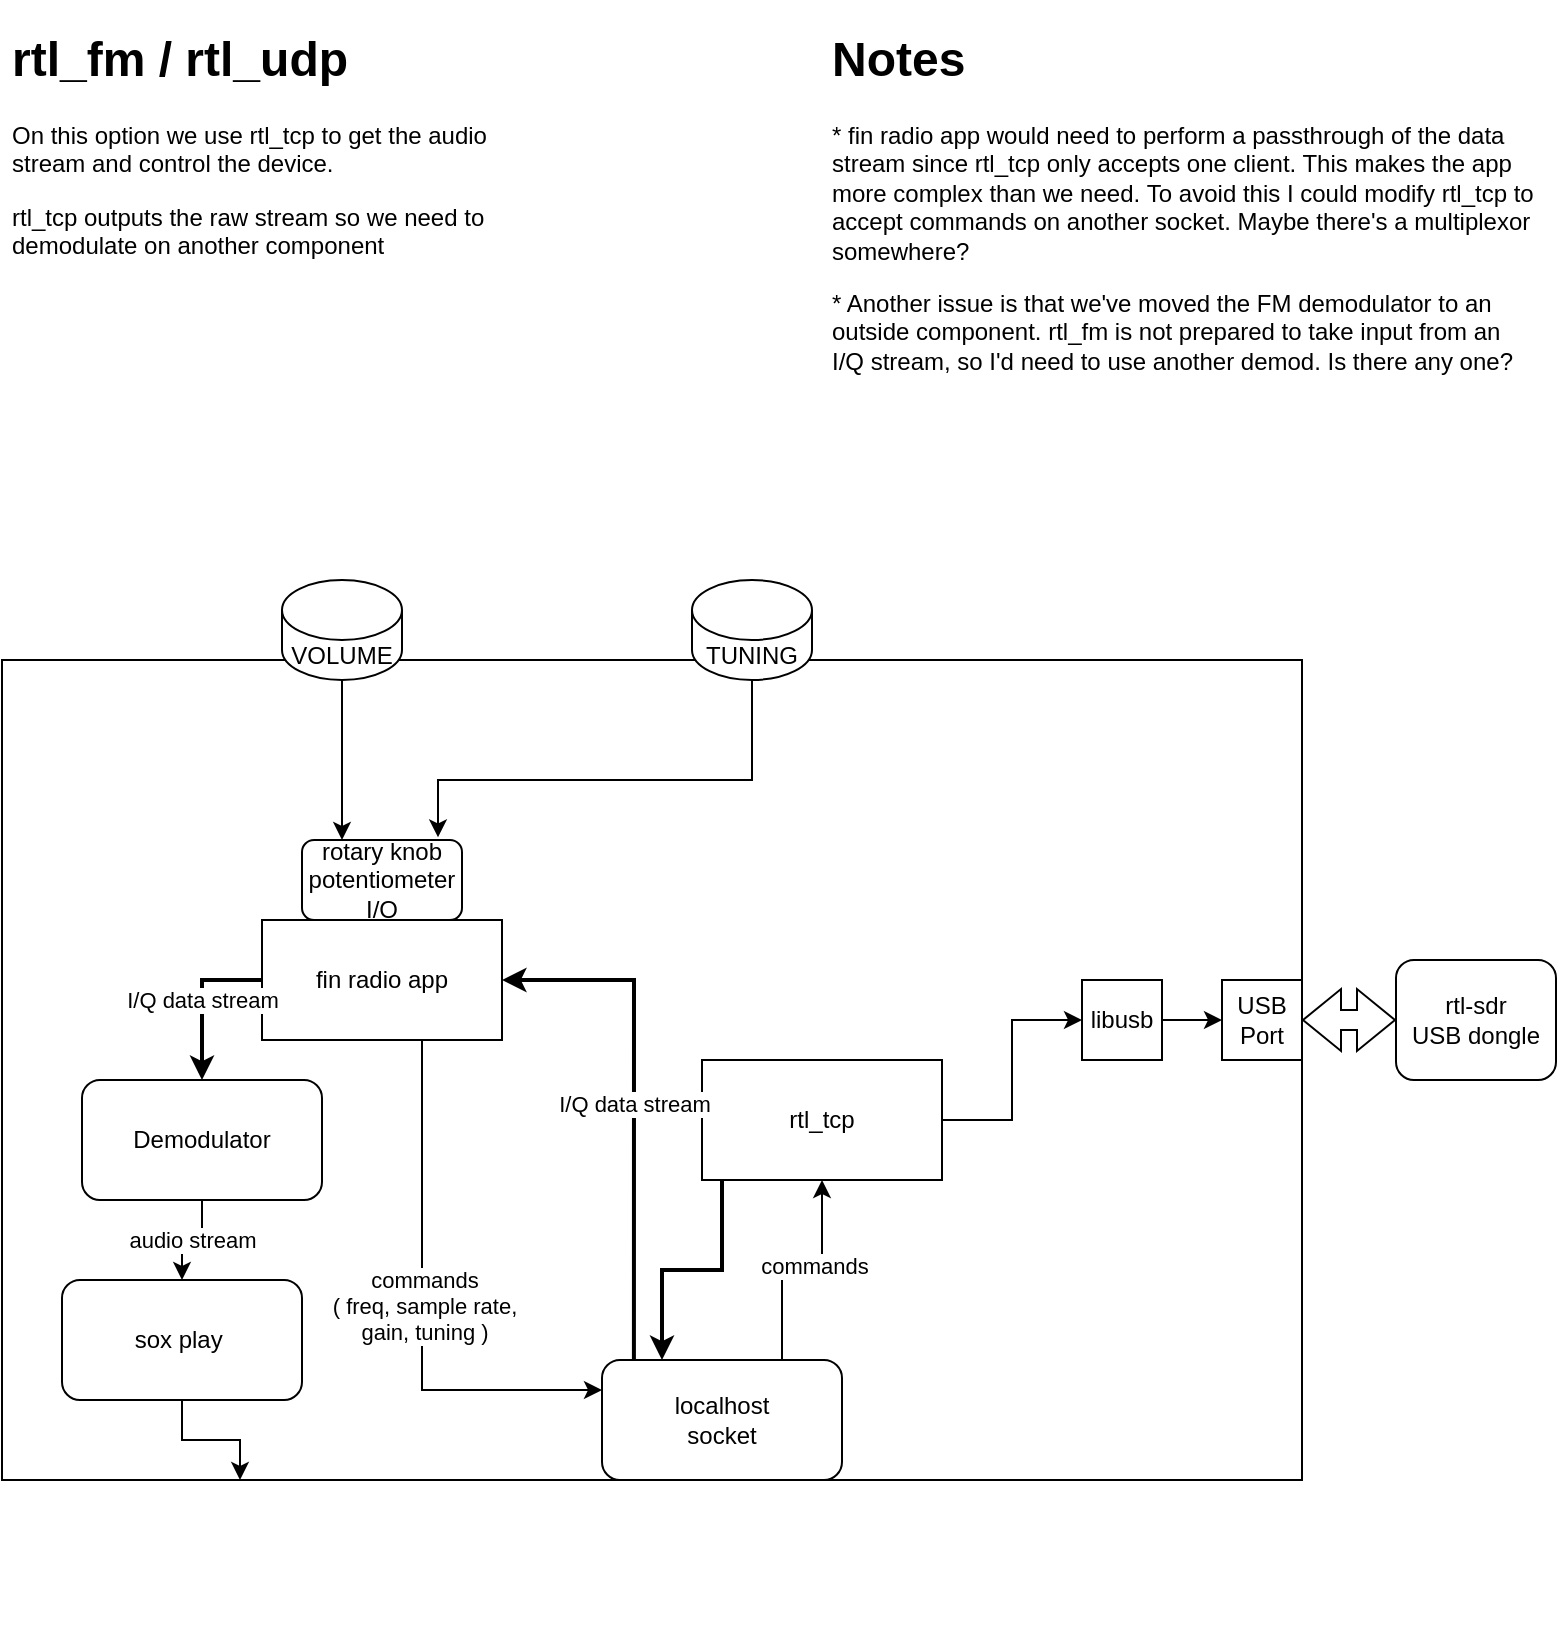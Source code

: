 <mxfile version="17.0.0" type="github"><diagram id="eBAYRbaCmWyt2Vs_kIRV" name="Page-1"><mxGraphModel dx="1186" dy="710" grid="1" gridSize="10" guides="1" tooltips="1" connect="1" arrows="1" fold="1" page="1" pageScale="1" pageWidth="827" pageHeight="1169" math="0" shadow="0"><root><mxCell id="0"/><mxCell id="1" parent="0"/><mxCell id="41WGvHkmBzIe6xqzSiXb-1" value="" style="rounded=0;whiteSpace=wrap;html=1;" parent="1" vertex="1"><mxGeometry x="50" y="350" width="650" height="410" as="geometry"/></mxCell><mxCell id="41WGvHkmBzIe6xqzSiXb-2" value="&lt;h1&gt;rtl_fm / rtl_udp&lt;/h1&gt;&lt;p&gt;On this option we use rtl_tcp to get the audio stream and control the device.&lt;/p&gt;&lt;p&gt;rtl_tcp outputs the raw stream so we need to demodulate on another component&lt;/p&gt;" style="text;html=1;strokeColor=none;fillColor=none;spacing=5;spacingTop=-20;whiteSpace=wrap;overflow=hidden;rounded=0;" parent="1" vertex="1"><mxGeometry x="50" y="30" width="260" height="120" as="geometry"/></mxCell><mxCell id="41WGvHkmBzIe6xqzSiXb-3" value="rtl-sdr&lt;br&gt;USB dongle" style="rounded=1;whiteSpace=wrap;html=1;" parent="1" vertex="1"><mxGeometry x="747" y="500" width="80" height="60" as="geometry"/></mxCell><mxCell id="41WGvHkmBzIe6xqzSiXb-4" value="" style="shape=flexArrow;endArrow=classic;startArrow=classic;html=1;rounded=0;entryX=0;entryY=0.5;entryDx=0;entryDy=0;" parent="1" target="41WGvHkmBzIe6xqzSiXb-3" edge="1"><mxGeometry width="100" height="100" relative="1" as="geometry"><mxPoint x="700" y="530" as="sourcePoint"/><mxPoint x="760" y="500" as="targetPoint"/></mxGeometry></mxCell><mxCell id="41WGvHkmBzIe6xqzSiXb-11" style="edgeStyle=orthogonalEdgeStyle;rounded=0;orthogonalLoop=1;jettySize=auto;html=1;" parent="1" source="41WGvHkmBzIe6xqzSiXb-5" target="41WGvHkmBzIe6xqzSiXb-8" edge="1"><mxGeometry relative="1" as="geometry"/></mxCell><mxCell id="41WGvHkmBzIe6xqzSiXb-19" style="edgeStyle=orthogonalEdgeStyle;rounded=0;orthogonalLoop=1;jettySize=auto;html=1;entryX=0.25;entryY=0;entryDx=0;entryDy=0;strokeWidth=2;" parent="1" source="41WGvHkmBzIe6xqzSiXb-5" target="41WGvHkmBzIe6xqzSiXb-12" edge="1"><mxGeometry relative="1" as="geometry"><Array as="points"><mxPoint x="410" y="655"/><mxPoint x="380" y="655"/></Array></mxGeometry></mxCell><mxCell id="41WGvHkmBzIe6xqzSiXb-5" value="rtl_tcp" style="rounded=0;whiteSpace=wrap;html=1;" parent="1" vertex="1"><mxGeometry x="400" y="550" width="120" height="60" as="geometry"/></mxCell><mxCell id="41WGvHkmBzIe6xqzSiXb-7" value="USB Port" style="whiteSpace=wrap;html=1;aspect=fixed;" parent="1" vertex="1"><mxGeometry x="660" y="510" width="40" height="40" as="geometry"/></mxCell><mxCell id="41WGvHkmBzIe6xqzSiXb-9" style="edgeStyle=orthogonalEdgeStyle;rounded=0;orthogonalLoop=1;jettySize=auto;html=1;exitX=1;exitY=0.5;exitDx=0;exitDy=0;entryX=0;entryY=0.5;entryDx=0;entryDy=0;" parent="1" source="41WGvHkmBzIe6xqzSiXb-8" target="41WGvHkmBzIe6xqzSiXb-7" edge="1"><mxGeometry relative="1" as="geometry"/></mxCell><mxCell id="41WGvHkmBzIe6xqzSiXb-8" value="libusb" style="whiteSpace=wrap;html=1;aspect=fixed;" parent="1" vertex="1"><mxGeometry x="590" y="510" width="40" height="40" as="geometry"/></mxCell><mxCell id="41WGvHkmBzIe6xqzSiXb-15" style="edgeStyle=orthogonalEdgeStyle;rounded=0;orthogonalLoop=1;jettySize=auto;html=1;" parent="1" source="41WGvHkmBzIe6xqzSiXb-12" target="41WGvHkmBzIe6xqzSiXb-5" edge="1"><mxGeometry relative="1" as="geometry"><Array as="points"><mxPoint x="440" y="655"/><mxPoint x="460" y="655"/></Array></mxGeometry></mxCell><mxCell id="41WGvHkmBzIe6xqzSiXb-17" value="commands" style="edgeLabel;html=1;align=center;verticalAlign=middle;resizable=0;points=[];" parent="41WGvHkmBzIe6xqzSiXb-15" vertex="1" connectable="0"><mxGeometry x="0.1" y="2" relative="1" as="geometry"><mxPoint as="offset"/></mxGeometry></mxCell><mxCell id="41WGvHkmBzIe6xqzSiXb-12" value="localhost&lt;br&gt;socket" style="rounded=1;whiteSpace=wrap;html=1;" parent="1" vertex="1"><mxGeometry x="350" y="700" width="120" height="60" as="geometry"/></mxCell><mxCell id="41WGvHkmBzIe6xqzSiXb-14" style="edgeStyle=orthogonalEdgeStyle;rounded=0;orthogonalLoop=1;jettySize=auto;html=1;entryX=0;entryY=0.25;entryDx=0;entryDy=0;" parent="1" source="41WGvHkmBzIe6xqzSiXb-13" target="41WGvHkmBzIe6xqzSiXb-12" edge="1"><mxGeometry relative="1" as="geometry"><Array as="points"><mxPoint x="260" y="715"/></Array></mxGeometry></mxCell><mxCell id="41WGvHkmBzIe6xqzSiXb-16" value="commands&lt;br&gt;( freq, sample rate,&lt;br&gt;gain, tuning )" style="edgeLabel;html=1;align=center;verticalAlign=middle;resizable=0;points=[];" parent="41WGvHkmBzIe6xqzSiXb-14" vertex="1" connectable="0"><mxGeometry x="0.004" y="1" relative="1" as="geometry"><mxPoint as="offset"/></mxGeometry></mxCell><mxCell id="41WGvHkmBzIe6xqzSiXb-13" value="fin radio app" style="rounded=0;whiteSpace=wrap;html=1;" parent="1" vertex="1"><mxGeometry x="180" y="480" width="120" height="60" as="geometry"/></mxCell><mxCell id="41WGvHkmBzIe6xqzSiXb-20" value="I/Q data stream" style="edgeStyle=orthogonalEdgeStyle;rounded=0;orthogonalLoop=1;jettySize=auto;html=1;strokeWidth=2;exitX=0.133;exitY=0;exitDx=0;exitDy=0;exitPerimeter=0;" parent="1" source="41WGvHkmBzIe6xqzSiXb-12" target="41WGvHkmBzIe6xqzSiXb-13" edge="1"><mxGeometry relative="1" as="geometry"><mxPoint x="420" y="620" as="sourcePoint"/><mxPoint x="390" y="710" as="targetPoint"/><Array as="points"><mxPoint x="366" y="510"/></Array></mxGeometry></mxCell><mxCell id="41WGvHkmBzIe6xqzSiXb-23" style="edgeStyle=orthogonalEdgeStyle;rounded=0;orthogonalLoop=1;jettySize=auto;html=1;strokeWidth=1;entryX=0.25;entryY=0;entryDx=0;entryDy=0;" parent="1" source="41WGvHkmBzIe6xqzSiXb-21" target="41WGvHkmBzIe6xqzSiXb-25" edge="1"><mxGeometry relative="1" as="geometry"><mxPoint x="210" y="430" as="targetPoint"/></mxGeometry></mxCell><mxCell id="41WGvHkmBzIe6xqzSiXb-21" value="VOLUME" style="shape=cylinder3;whiteSpace=wrap;html=1;boundedLbl=1;backgroundOutline=1;size=15;" parent="1" vertex="1"><mxGeometry x="190" y="310" width="60" height="50" as="geometry"/></mxCell><mxCell id="41WGvHkmBzIe6xqzSiXb-24" style="edgeStyle=orthogonalEdgeStyle;rounded=0;orthogonalLoop=1;jettySize=auto;html=1;strokeWidth=1;entryX=0.85;entryY=-0.033;entryDx=0;entryDy=0;entryPerimeter=0;" parent="1" source="41WGvHkmBzIe6xqzSiXb-22" target="41WGvHkmBzIe6xqzSiXb-25" edge="1"><mxGeometry relative="1" as="geometry"><mxPoint x="270" y="420" as="targetPoint"/><Array as="points"><mxPoint x="425" y="410"/><mxPoint x="268" y="410"/></Array></mxGeometry></mxCell><mxCell id="41WGvHkmBzIe6xqzSiXb-22" value="TUNING" style="shape=cylinder3;whiteSpace=wrap;html=1;boundedLbl=1;backgroundOutline=1;size=15;" parent="1" vertex="1"><mxGeometry x="395" y="310" width="60" height="50" as="geometry"/></mxCell><mxCell id="41WGvHkmBzIe6xqzSiXb-25" value="rotary knob&lt;br&gt;potentiometer I/O" style="rounded=1;whiteSpace=wrap;html=1;" parent="1" vertex="1"><mxGeometry x="200" y="440" width="80" height="40" as="geometry"/></mxCell><mxCell id="41WGvHkmBzIe6xqzSiXb-26" value="" style="shape=image;html=1;verticalAlign=top;verticalLabelPosition=bottom;labelBackgroundColor=#ffffff;imageAspect=0;aspect=fixed;image=https://cdn4.iconfinder.com/data/icons/geomicons/32/672411-speaker-volume-128.png" parent="1" vertex="1"><mxGeometry x="130" y="760" width="78" height="78" as="geometry"/></mxCell><mxCell id="41WGvHkmBzIe6xqzSiXb-32" value="audio stream" style="edgeStyle=orthogonalEdgeStyle;rounded=0;orthogonalLoop=1;jettySize=auto;html=1;strokeWidth=1;" parent="1" source="41WGvHkmBzIe6xqzSiXb-27" target="41WGvHkmBzIe6xqzSiXb-31" edge="1"><mxGeometry relative="1" as="geometry"/></mxCell><mxCell id="41WGvHkmBzIe6xqzSiXb-27" value="Demodulator" style="rounded=1;whiteSpace=wrap;html=1;" parent="1" vertex="1"><mxGeometry x="90" y="560" width="120" height="60" as="geometry"/></mxCell><mxCell id="41WGvHkmBzIe6xqzSiXb-30" value="I/Q data stream" style="edgeStyle=orthogonalEdgeStyle;rounded=0;orthogonalLoop=1;jettySize=auto;html=1;strokeWidth=2;exitX=0;exitY=0.5;exitDx=0;exitDy=0;" parent="1" source="41WGvHkmBzIe6xqzSiXb-13" target="41WGvHkmBzIe6xqzSiXb-27" edge="1"><mxGeometry relative="1" as="geometry"><mxPoint x="115.96" y="540" as="sourcePoint"/><mxPoint x="50" y="350" as="targetPoint"/><Array as="points"><mxPoint x="150" y="510"/></Array></mxGeometry></mxCell><mxCell id="41WGvHkmBzIe6xqzSiXb-33" style="edgeStyle=orthogonalEdgeStyle;rounded=0;orthogonalLoop=1;jettySize=auto;html=1;strokeWidth=1;" parent="1" source="41WGvHkmBzIe6xqzSiXb-31" target="41WGvHkmBzIe6xqzSiXb-26" edge="1"><mxGeometry relative="1" as="geometry"/></mxCell><mxCell id="41WGvHkmBzIe6xqzSiXb-31" value="sox play&amp;nbsp;" style="rounded=1;whiteSpace=wrap;html=1;" parent="1" vertex="1"><mxGeometry x="80" y="660" width="120" height="60" as="geometry"/></mxCell><mxCell id="41WGvHkmBzIe6xqzSiXb-36" value="&lt;h1&gt;Notes&lt;/h1&gt;&lt;p&gt;* fin radio app would need to perform a passthrough of the data stream since rtl_tcp only accepts one client. This makes the app more complex than we need.&amp;nbsp;&lt;span&gt;To avoid this I could modify rtl_tcp to accept commands on another socket. Maybe there's a multiplexor somewhere?&lt;/span&gt;&lt;/p&gt;&lt;p&gt;&lt;span&gt;* Another issue is that we've moved the FM demodulator to an outside component. rtl_fm is not prepared to take input from an I/Q stream, so I'd need to use another demod. Is there any one?&lt;/span&gt;&lt;/p&gt;" style="text;html=1;strokeColor=none;fillColor=none;spacing=5;spacingTop=-20;whiteSpace=wrap;overflow=hidden;rounded=0;" parent="1" vertex="1"><mxGeometry x="460" y="30" width="360" height="230" as="geometry"/></mxCell></root></mxGraphModel></diagram></mxfile>